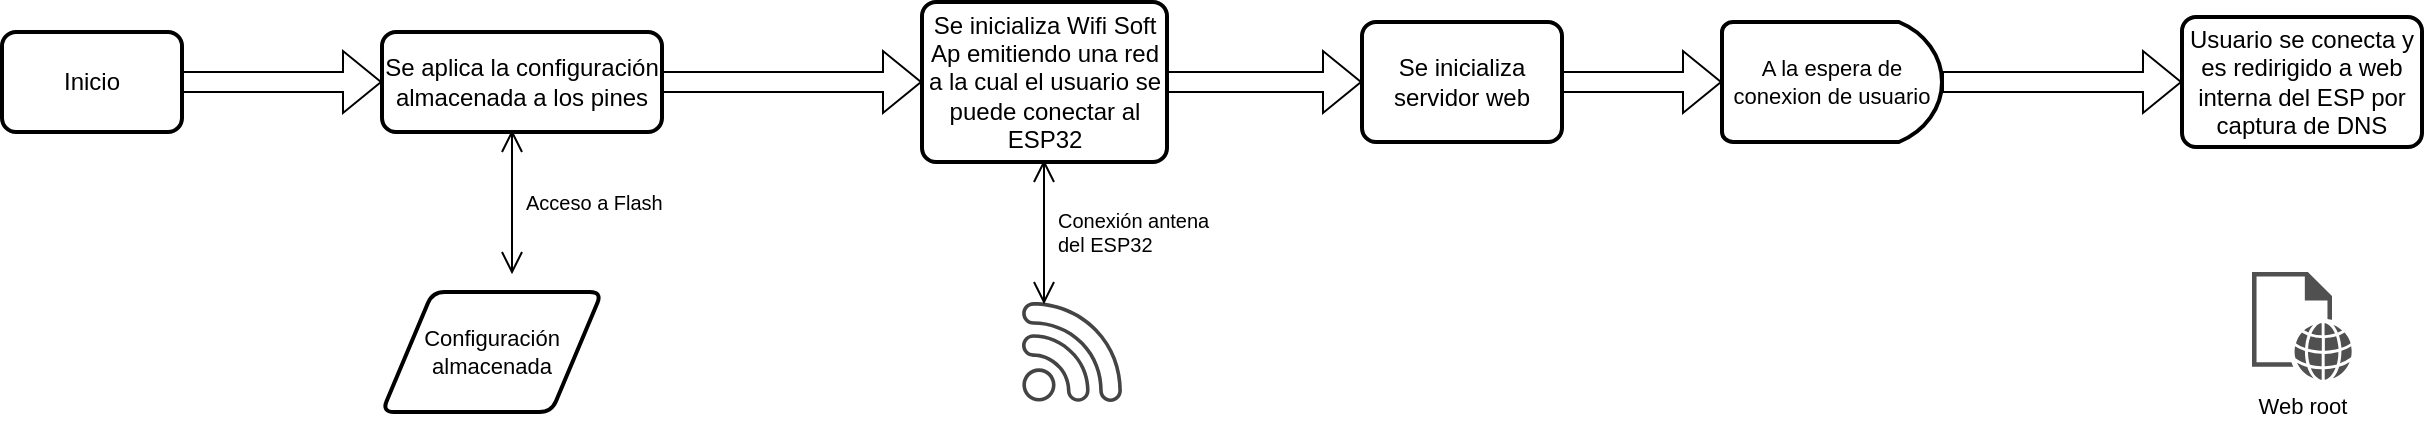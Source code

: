 <mxfile version="27.0.9">
  <diagram name="Page-1" id="IGh_VWe63DxR-wVfDy-j">
    <mxGraphModel dx="786" dy="563" grid="1" gridSize="10" guides="1" tooltips="1" connect="1" arrows="1" fold="1" page="1" pageScale="1" pageWidth="1654" pageHeight="1169" math="0" shadow="0">
      <root>
        <mxCell id="0" />
        <mxCell id="1" parent="0" />
        <mxCell id="AUwmmm82cEos5W32ENzg-5" style="edgeStyle=orthogonalEdgeStyle;rounded=0;orthogonalLoop=1;jettySize=auto;html=1;exitX=1;exitY=0.5;exitDx=0;exitDy=0;entryX=0;entryY=0.5;entryDx=0;entryDy=0;shape=flexArrow;" parent="1" source="AUwmmm82cEos5W32ENzg-1" target="AUwmmm82cEos5W32ENzg-8" edge="1">
          <mxGeometry relative="1" as="geometry" />
        </mxCell>
        <mxCell id="AUwmmm82cEos5W32ENzg-1" value="Inicio" style="rounded=1;whiteSpace=wrap;html=1;absoluteArcSize=1;arcSize=14;strokeWidth=2;" parent="1" vertex="1">
          <mxGeometry x="70" y="30" width="90" height="50" as="geometry" />
        </mxCell>
        <mxCell id="AUwmmm82cEos5W32ENzg-7" style="edgeStyle=orthogonalEdgeStyle;shape=flexArrow;rounded=0;orthogonalLoop=1;jettySize=auto;html=1;exitX=1;exitY=0.5;exitDx=0;exitDy=0;entryX=0;entryY=0.5;entryDx=0;entryDy=0;strokeColor=default;align=center;verticalAlign=middle;fontFamily=Helvetica;fontSize=11;fontColor=default;labelBackgroundColor=default;endArrow=classic;" parent="1" source="AUwmmm82cEos5W32ENzg-4" target="AUwmmm82cEos5W32ENzg-6" edge="1">
          <mxGeometry relative="1" as="geometry" />
        </mxCell>
        <mxCell id="AUwmmm82cEos5W32ENzg-4" value="Se inicializa Wifi Soft Ap emitiendo una red a la cual el usuario se puede conectar al ESP32" style="rounded=1;whiteSpace=wrap;html=1;absoluteArcSize=1;arcSize=14;strokeWidth=2;" parent="1" vertex="1">
          <mxGeometry x="530" y="15" width="122.5" height="80" as="geometry" />
        </mxCell>
        <mxCell id="AUwmmm82cEos5W32ENzg-6" value="Se inicializa servidor web" style="rounded=1;whiteSpace=wrap;html=1;absoluteArcSize=1;arcSize=14;strokeWidth=2;" parent="1" vertex="1">
          <mxGeometry x="750" y="25" width="100" height="60" as="geometry" />
        </mxCell>
        <mxCell id="AUwmmm82cEos5W32ENzg-9" style="edgeStyle=orthogonalEdgeStyle;shape=flexArrow;rounded=0;orthogonalLoop=1;jettySize=auto;html=1;exitX=1;exitY=0.5;exitDx=0;exitDy=0;entryX=0;entryY=0.5;entryDx=0;entryDy=0;strokeColor=default;align=center;verticalAlign=middle;fontFamily=Helvetica;fontSize=11;fontColor=default;labelBackgroundColor=default;endArrow=classic;" parent="1" source="AUwmmm82cEos5W32ENzg-8" target="AUwmmm82cEos5W32ENzg-4" edge="1">
          <mxGeometry relative="1" as="geometry" />
        </mxCell>
        <mxCell id="AUwmmm82cEos5W32ENzg-8" value="Se aplica la configuración almacenada a los pines" style="rounded=1;whiteSpace=wrap;html=1;absoluteArcSize=1;arcSize=14;strokeWidth=2;" parent="1" vertex="1">
          <mxGeometry x="260" y="30" width="140" height="50" as="geometry" />
        </mxCell>
        <mxCell id="AUwmmm82cEos5W32ENzg-14" style="edgeStyle=orthogonalEdgeStyle;shape=flexArrow;rounded=0;orthogonalLoop=1;jettySize=auto;html=1;exitX=1;exitY=0.5;exitDx=0;exitDy=0;entryX=0;entryY=0.5;entryDx=0;entryDy=0;entryPerimeter=0;strokeColor=default;align=center;verticalAlign=middle;fontFamily=Helvetica;fontSize=11;fontColor=default;labelBackgroundColor=default;endArrow=classic;" parent="1" source="AUwmmm82cEos5W32ENzg-6" target="AUwmmm82cEos5W32ENzg-27" edge="1">
          <mxGeometry relative="1" as="geometry">
            <mxPoint x="960" y="85" as="targetPoint" />
          </mxGeometry>
        </mxCell>
        <mxCell id="AUwmmm82cEos5W32ENzg-15" value="Configuración almacenada" style="shape=parallelogram;html=1;strokeWidth=2;perimeter=parallelogramPerimeter;whiteSpace=wrap;rounded=1;arcSize=12;size=0.23;fontFamily=Helvetica;fontSize=11;fontColor=default;labelBackgroundColor=none;" parent="1" vertex="1">
          <mxGeometry x="260" y="160" width="110" height="60" as="geometry" />
        </mxCell>
        <mxCell id="AUwmmm82cEos5W32ENzg-22" value="Acceso a Flash" style="labelPosition=right;align=left;shape=mxgraph.electrical.signal_sources.voltage;shadow=0;dashed=0;strokeWidth=1;fontSize=10;html=1;fontFamily=Helvetica;fontColor=default;labelBackgroundColor=default;" parent="1" vertex="1">
          <mxGeometry x="320" y="80" width="10" height="70" as="geometry" />
        </mxCell>
        <mxCell id="AUwmmm82cEos5W32ENzg-23" value="" style="sketch=0;pointerEvents=1;shadow=0;dashed=0;html=1;strokeColor=none;fillColor=#434445;aspect=fixed;labelPosition=center;verticalLabelPosition=bottom;verticalAlign=top;align=center;outlineConnect=0;shape=mxgraph.vvd.wi_fi;fontFamily=Helvetica;fontSize=11;fontColor=default;labelBackgroundColor=default;" parent="1" vertex="1">
          <mxGeometry x="580" y="165" width="50" height="50" as="geometry" />
        </mxCell>
        <mxCell id="AUwmmm82cEos5W32ENzg-24" value="Conexión antena&lt;div&gt;del ESP32&lt;/div&gt;" style="labelPosition=right;align=left;shape=mxgraph.electrical.signal_sources.voltage;shadow=0;dashed=0;strokeWidth=1;fontSize=10;html=1;fontFamily=Helvetica;fontColor=default;labelBackgroundColor=default;" parent="1" vertex="1">
          <mxGeometry x="586" y="95" width="10" height="70" as="geometry" />
        </mxCell>
        <mxCell id="AUwmmm82cEos5W32ENzg-29" style="edgeStyle=orthogonalEdgeStyle;shape=flexArrow;rounded=0;orthogonalLoop=1;jettySize=auto;html=1;exitX=1;exitY=0.5;exitDx=0;exitDy=0;exitPerimeter=0;entryX=0;entryY=0.5;entryDx=0;entryDy=0;strokeColor=default;align=center;verticalAlign=middle;fontFamily=Helvetica;fontSize=11;fontColor=default;labelBackgroundColor=default;endArrow=classic;" parent="1" source="AUwmmm82cEos5W32ENzg-27" target="AUwmmm82cEos5W32ENzg-28" edge="1">
          <mxGeometry relative="1" as="geometry" />
        </mxCell>
        <mxCell id="AUwmmm82cEos5W32ENzg-27" value="A la espera de conexion de usuario" style="strokeWidth=2;html=1;shape=mxgraph.flowchart.delay;whiteSpace=wrap;fontFamily=Helvetica;fontSize=11;fontColor=default;labelBackgroundColor=none;" parent="1" vertex="1">
          <mxGeometry x="930" y="25" width="110" height="60" as="geometry" />
        </mxCell>
        <mxCell id="AUwmmm82cEos5W32ENzg-28" value="Usuario se conecta y es redirigido a web interna del ESP por captura de DNS" style="rounded=1;whiteSpace=wrap;html=1;absoluteArcSize=1;arcSize=14;strokeWidth=2;" parent="1" vertex="1">
          <mxGeometry x="1160" y="22.5" width="120" height="65" as="geometry" />
        </mxCell>
        <mxCell id="AUwmmm82cEos5W32ENzg-31" value="Web root" style="sketch=0;pointerEvents=1;shadow=0;dashed=0;html=1;strokeColor=none;fillColor=#505050;labelPosition=center;verticalLabelPosition=bottom;verticalAlign=top;outlineConnect=0;align=center;shape=mxgraph.office.concepts.web_page;fontFamily=Helvetica;fontSize=11;fontColor=default;labelBackgroundColor=default;" parent="1" vertex="1">
          <mxGeometry x="1195" y="150" width="50" height="54" as="geometry" />
        </mxCell>
      </root>
    </mxGraphModel>
  </diagram>
</mxfile>
